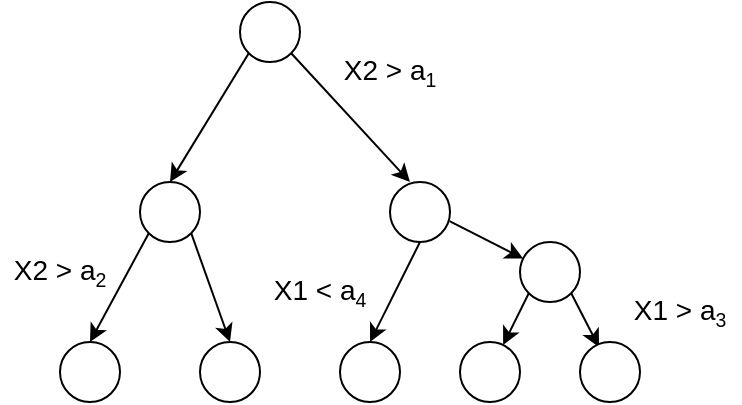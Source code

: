 <mxfile>
    <diagram id="zbg7YmR9cekmAsfyeTov" name="Page-1">
        <mxGraphModel dx="432" dy="652" grid="1" gridSize="10" guides="1" tooltips="1" connect="1" arrows="1" fold="1" page="1" pageScale="1" pageWidth="850" pageHeight="1100" math="0" shadow="0">
            <root>
                <mxCell id="0"/>
                <mxCell id="1" parent="0"/>
                <mxCell id="67" style="edgeStyle=none;html=1;exitX=0;exitY=1;exitDx=0;exitDy=0;entryX=0.5;entryY=0;entryDx=0;entryDy=0;" edge="1" parent="1" source="59" target="60">
                    <mxGeometry relative="1" as="geometry"/>
                </mxCell>
                <mxCell id="69" style="edgeStyle=none;html=1;exitX=1;exitY=1;exitDx=0;exitDy=0;entryX=0.333;entryY=0;entryDx=0;entryDy=0;entryPerimeter=0;" edge="1" parent="1" source="59" target="63">
                    <mxGeometry relative="1" as="geometry"/>
                </mxCell>
                <mxCell id="59" value="" style="ellipse;whiteSpace=wrap;html=1;aspect=fixed;" vertex="1" parent="1">
                    <mxGeometry x="290" y="230" width="30" height="30" as="geometry"/>
                </mxCell>
                <mxCell id="83" style="edgeStyle=none;html=1;exitX=0;exitY=1;exitDx=0;exitDy=0;entryX=0.5;entryY=0;entryDx=0;entryDy=0;fontSize=14;" edge="1" parent="1" source="60" target="81">
                    <mxGeometry relative="1" as="geometry"/>
                </mxCell>
                <mxCell id="84" style="edgeStyle=none;html=1;exitX=1;exitY=1;exitDx=0;exitDy=0;entryX=0.5;entryY=0;entryDx=0;entryDy=0;fontSize=14;" edge="1" parent="1" source="60" target="82">
                    <mxGeometry relative="1" as="geometry"/>
                </mxCell>
                <mxCell id="60" value="" style="ellipse;whiteSpace=wrap;html=1;aspect=fixed;" vertex="1" parent="1">
                    <mxGeometry x="240" y="320" width="30" height="30" as="geometry"/>
                </mxCell>
                <mxCell id="87" style="edgeStyle=none;html=1;exitX=0.5;exitY=1;exitDx=0;exitDy=0;entryX=0.5;entryY=0;entryDx=0;entryDy=0;fontSize=14;" edge="1" parent="1" source="63" target="86">
                    <mxGeometry relative="1" as="geometry"/>
                </mxCell>
                <mxCell id="92" style="edgeStyle=none;html=1;exitX=0.992;exitY=0.652;exitDx=0;exitDy=0;fontSize=14;exitPerimeter=0;" edge="1" parent="1" source="63" target="90">
                    <mxGeometry relative="1" as="geometry"/>
                </mxCell>
                <mxCell id="63" value="" style="ellipse;whiteSpace=wrap;html=1;aspect=fixed;" vertex="1" parent="1">
                    <mxGeometry x="365" y="320" width="30" height="30" as="geometry"/>
                </mxCell>
                <mxCell id="80" value="X2 &amp;gt; a&lt;span style=&quot;font-size: 11.667px&quot;&gt;&lt;sub&gt;1&lt;/sub&gt;&lt;/span&gt;" style="text;html=1;strokeColor=none;fillColor=none;align=center;verticalAlign=middle;whiteSpace=wrap;rounded=0;fontSize=14;" vertex="1" parent="1">
                    <mxGeometry x="335" y="250" width="60" height="30" as="geometry"/>
                </mxCell>
                <mxCell id="81" value="" style="ellipse;whiteSpace=wrap;html=1;aspect=fixed;" vertex="1" parent="1">
                    <mxGeometry x="200" y="400" width="30" height="30" as="geometry"/>
                </mxCell>
                <mxCell id="82" value="" style="ellipse;whiteSpace=wrap;html=1;aspect=fixed;" vertex="1" parent="1">
                    <mxGeometry x="270" y="400" width="30" height="30" as="geometry"/>
                </mxCell>
                <mxCell id="85" value="X2 &amp;gt; a&lt;span style=&quot;font-size: 11.667px&quot;&gt;&lt;sub&gt;2&lt;/sub&gt;&lt;/span&gt;" style="text;html=1;strokeColor=none;fillColor=none;align=center;verticalAlign=middle;whiteSpace=wrap;rounded=0;fontSize=14;" vertex="1" parent="1">
                    <mxGeometry x="170" y="350" width="60" height="30" as="geometry"/>
                </mxCell>
                <mxCell id="86" value="" style="ellipse;whiteSpace=wrap;html=1;aspect=fixed;" vertex="1" parent="1">
                    <mxGeometry x="340" y="400" width="30" height="30" as="geometry"/>
                </mxCell>
                <mxCell id="88" value="X1 &amp;lt; a&lt;span style=&quot;font-size: 11.667px&quot;&gt;&lt;sub&gt;4&lt;/sub&gt;&lt;/span&gt;" style="text;html=1;strokeColor=none;fillColor=none;align=center;verticalAlign=middle;whiteSpace=wrap;rounded=0;fontSize=14;" vertex="1" parent="1">
                    <mxGeometry x="300" y="360" width="60" height="30" as="geometry"/>
                </mxCell>
                <mxCell id="96" style="edgeStyle=none;html=1;exitX=0;exitY=1;exitDx=0;exitDy=0;fontSize=14;" edge="1" parent="1" source="90" target="93">
                    <mxGeometry relative="1" as="geometry"/>
                </mxCell>
                <mxCell id="97" style="edgeStyle=none;html=1;exitX=1;exitY=1;exitDx=0;exitDy=0;entryX=0.317;entryY=0.088;entryDx=0;entryDy=0;entryPerimeter=0;fontSize=14;" edge="1" parent="1" source="90" target="95">
                    <mxGeometry relative="1" as="geometry"/>
                </mxCell>
                <mxCell id="90" value="" style="ellipse;whiteSpace=wrap;html=1;aspect=fixed;" vertex="1" parent="1">
                    <mxGeometry x="430" y="350" width="30" height="30" as="geometry"/>
                </mxCell>
                <mxCell id="93" value="" style="ellipse;whiteSpace=wrap;html=1;aspect=fixed;" vertex="1" parent="1">
                    <mxGeometry x="400" y="400" width="30" height="30" as="geometry"/>
                </mxCell>
                <mxCell id="95" value="" style="ellipse;whiteSpace=wrap;html=1;aspect=fixed;" vertex="1" parent="1">
                    <mxGeometry x="460" y="400" width="30" height="30" as="geometry"/>
                </mxCell>
                <mxCell id="98" value="X1 &amp;gt; a&lt;span style=&quot;font-size: 11.667px&quot;&gt;&lt;sub&gt;3&lt;/sub&gt;&lt;/span&gt;" style="text;html=1;strokeColor=none;fillColor=none;align=center;verticalAlign=middle;whiteSpace=wrap;rounded=0;fontSize=14;" vertex="1" parent="1">
                    <mxGeometry x="480" y="370" width="60" height="30" as="geometry"/>
                </mxCell>
            </root>
        </mxGraphModel>
    </diagram>
</mxfile>